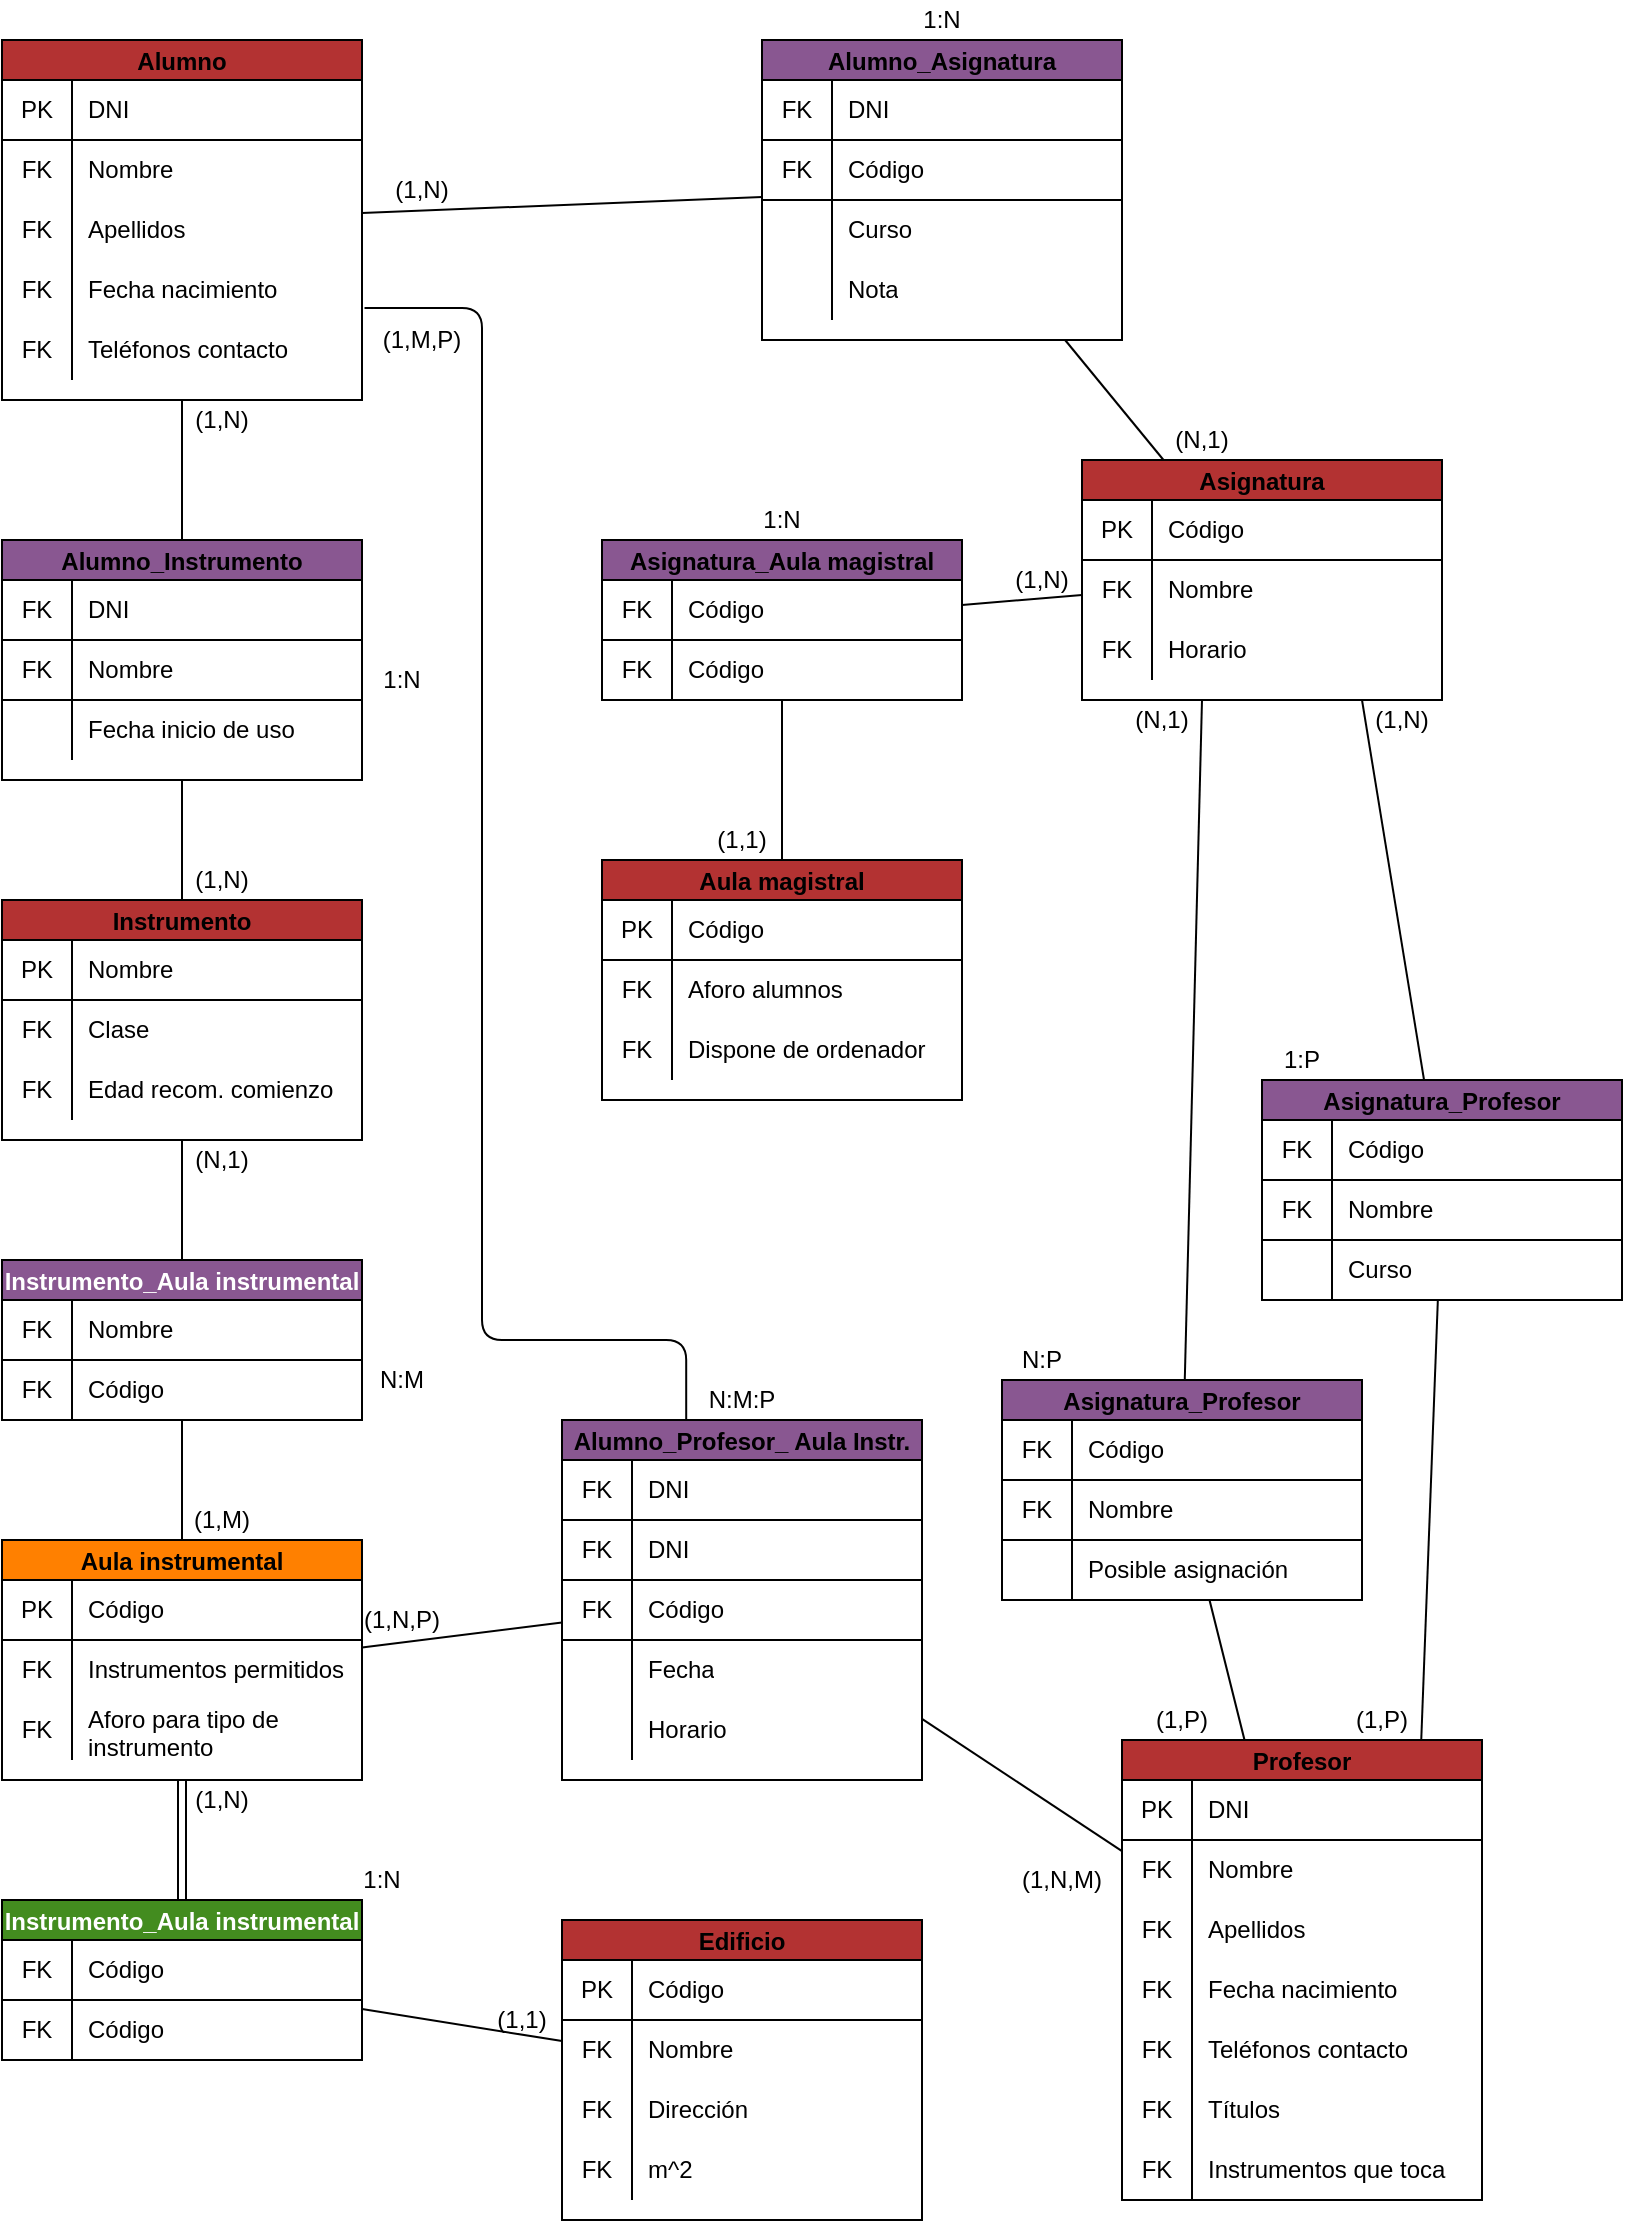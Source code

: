 <mxfile>
    <diagram id="nuVeQg0KmDJDZD1_KSru" name="Page-1">
        <mxGraphModel dx="730" dy="535" grid="1" gridSize="10" guides="1" tooltips="1" connect="1" arrows="1" fold="1" page="1" pageScale="1" pageWidth="827" pageHeight="1169" math="0" shadow="0">
            <root>
                <mxCell id="0"/>
                <mxCell id="1" parent="0"/>
                <mxCell id="231" value="" style="edgeStyle=none;html=1;entryX=0.5;entryY=0;entryDx=0;entryDy=0;endArrow=none;endFill=0;" edge="1" parent="1" source="190" target="211">
                    <mxGeometry relative="1" as="geometry"/>
                </mxCell>
                <mxCell id="471" style="edgeStyle=none;html=1;fontColor=#000000;endArrow=none;endFill=0;" edge="1" parent="1" source="190" target="458">
                    <mxGeometry relative="1" as="geometry"/>
                </mxCell>
                <mxCell id="190" value="Alumno" style="shape=table;startSize=20;container=1;collapsible=0;childLayout=tableLayout;fixedRows=1;rowLines=0;fontStyle=1;align=center;pointerEvents=1;fillColor=#B33232;" vertex="1" parent="1">
                    <mxGeometry x="10" y="30" width="180" height="180" as="geometry"/>
                </mxCell>
                <mxCell id="191" value="" style="shape=partialRectangle;html=1;whiteSpace=wrap;collapsible=0;dropTarget=0;pointerEvents=1;fillColor=none;top=0;left=0;bottom=1;right=0;points=[[0,0.5],[1,0.5]];portConstraint=eastwest;" vertex="1" parent="190">
                    <mxGeometry y="20" width="180" height="30" as="geometry"/>
                </mxCell>
                <mxCell id="192" value="PK" style="shape=partialRectangle;html=1;whiteSpace=wrap;connectable=0;fillColor=none;top=0;left=0;bottom=0;right=0;overflow=hidden;pointerEvents=1;" vertex="1" parent="191">
                    <mxGeometry width="35" height="30" as="geometry"/>
                </mxCell>
                <mxCell id="193" value="&lt;span style=&quot;text-align: center&quot;&gt;DNI&lt;/span&gt;" style="shape=partialRectangle;html=1;whiteSpace=wrap;connectable=0;fillColor=none;top=0;left=0;bottom=0;right=0;align=left;spacingLeft=6;overflow=hidden;pointerEvents=1;" vertex="1" parent="191">
                    <mxGeometry x="35" width="145" height="30" as="geometry"/>
                </mxCell>
                <mxCell id="194" value="" style="shape=partialRectangle;html=1;whiteSpace=wrap;collapsible=0;dropTarget=0;pointerEvents=1;fillColor=none;top=0;left=0;bottom=0;right=0;points=[[0,0.5],[1,0.5]];portConstraint=eastwest;" vertex="1" parent="190">
                    <mxGeometry y="50" width="180" height="30" as="geometry"/>
                </mxCell>
                <mxCell id="195" value="FK" style="shape=partialRectangle;html=1;whiteSpace=wrap;connectable=0;fillColor=none;top=0;left=0;bottom=0;right=0;overflow=hidden;pointerEvents=1;" vertex="1" parent="194">
                    <mxGeometry width="35" height="30" as="geometry"/>
                </mxCell>
                <mxCell id="196" value="&lt;span style=&quot;text-align: center&quot;&gt;Nombre&lt;/span&gt;" style="shape=partialRectangle;html=1;whiteSpace=wrap;connectable=0;fillColor=none;top=0;left=0;bottom=0;right=0;align=left;spacingLeft=6;overflow=hidden;pointerEvents=1;" vertex="1" parent="194">
                    <mxGeometry x="35" width="145" height="30" as="geometry"/>
                </mxCell>
                <mxCell id="202" style="shape=partialRectangle;html=1;whiteSpace=wrap;collapsible=0;dropTarget=0;pointerEvents=1;fillColor=none;top=0;left=0;bottom=0;right=0;points=[[0,0.5],[1,0.5]];portConstraint=eastwest;" vertex="1" parent="190">
                    <mxGeometry y="80" width="180" height="30" as="geometry"/>
                </mxCell>
                <mxCell id="203" value="&lt;span&gt;FK&lt;/span&gt;" style="shape=partialRectangle;html=1;whiteSpace=wrap;connectable=0;fillColor=none;top=0;left=0;bottom=0;right=0;overflow=hidden;pointerEvents=1;" vertex="1" parent="202">
                    <mxGeometry width="35" height="30" as="geometry"/>
                </mxCell>
                <mxCell id="204" value="&lt;span style=&quot;text-align: center&quot;&gt;Apellidos&lt;/span&gt;" style="shape=partialRectangle;html=1;whiteSpace=wrap;connectable=0;fillColor=none;top=0;left=0;bottom=0;right=0;align=left;spacingLeft=6;overflow=hidden;pointerEvents=1;" vertex="1" parent="202">
                    <mxGeometry x="35" width="145" height="30" as="geometry"/>
                </mxCell>
                <mxCell id="205" style="shape=partialRectangle;html=1;whiteSpace=wrap;collapsible=0;dropTarget=0;pointerEvents=1;fillColor=none;top=0;left=0;bottom=0;right=0;points=[[0,0.5],[1,0.5]];portConstraint=eastwest;" vertex="1" parent="190">
                    <mxGeometry y="110" width="180" height="30" as="geometry"/>
                </mxCell>
                <mxCell id="206" value="&lt;span&gt;FK&lt;/span&gt;" style="shape=partialRectangle;html=1;whiteSpace=wrap;connectable=0;fillColor=none;top=0;left=0;bottom=0;right=0;overflow=hidden;pointerEvents=1;" vertex="1" parent="205">
                    <mxGeometry width="35" height="30" as="geometry"/>
                </mxCell>
                <mxCell id="207" value="&lt;span style=&quot;text-align: center&quot;&gt;Fecha nacimiento&lt;/span&gt;" style="shape=partialRectangle;html=1;whiteSpace=wrap;connectable=0;fillColor=none;top=0;left=0;bottom=0;right=0;align=left;spacingLeft=6;overflow=hidden;pointerEvents=1;" vertex="1" parent="205">
                    <mxGeometry x="35" width="145" height="30" as="geometry"/>
                </mxCell>
                <mxCell id="208" style="shape=partialRectangle;html=1;whiteSpace=wrap;collapsible=0;dropTarget=0;pointerEvents=1;fillColor=none;top=0;left=0;bottom=0;right=0;points=[[0,0.5],[1,0.5]];portConstraint=eastwest;" vertex="1" parent="190">
                    <mxGeometry y="140" width="180" height="30" as="geometry"/>
                </mxCell>
                <mxCell id="209" value="FK" style="shape=partialRectangle;html=1;whiteSpace=wrap;connectable=0;fillColor=none;top=0;left=0;bottom=0;right=0;overflow=hidden;pointerEvents=1;" vertex="1" parent="208">
                    <mxGeometry width="35" height="30" as="geometry"/>
                </mxCell>
                <mxCell id="210" value="&lt;span style=&quot;text-align: center&quot;&gt;Teléfonos contacto&lt;/span&gt;" style="shape=partialRectangle;html=1;whiteSpace=wrap;connectable=0;fillColor=none;top=0;left=0;bottom=0;right=0;align=left;spacingLeft=6;overflow=hidden;pointerEvents=1;" vertex="1" parent="208">
                    <mxGeometry x="35" width="145" height="30" as="geometry"/>
                </mxCell>
                <mxCell id="251" value="" style="edgeStyle=none;html=1;endArrow=none;endFill=0;entryX=0.5;entryY=0;entryDx=0;entryDy=0;" edge="1" parent="1" source="211" target="235">
                    <mxGeometry relative="1" as="geometry"/>
                </mxCell>
                <mxCell id="211" value="Alumno_Instrumento" style="shape=table;startSize=20;container=1;collapsible=0;childLayout=tableLayout;fixedRows=1;rowLines=0;fontStyle=1;align=center;pointerEvents=1;fillColor=#895791;" vertex="1" parent="1">
                    <mxGeometry x="10" y="280" width="180" height="120" as="geometry"/>
                </mxCell>
                <mxCell id="212" value="" style="shape=partialRectangle;html=1;whiteSpace=wrap;collapsible=0;dropTarget=0;pointerEvents=1;fillColor=none;top=0;left=0;bottom=1;right=0;points=[[0,0.5],[1,0.5]];portConstraint=eastwest;" vertex="1" parent="211">
                    <mxGeometry y="20" width="180" height="30" as="geometry"/>
                </mxCell>
                <mxCell id="213" value="FK" style="shape=partialRectangle;html=1;whiteSpace=wrap;connectable=0;fillColor=none;top=0;left=0;bottom=0;right=0;overflow=hidden;pointerEvents=1;" vertex="1" parent="212">
                    <mxGeometry width="35" height="30" as="geometry"/>
                </mxCell>
                <mxCell id="214" value="&lt;span style=&quot;text-align: center&quot;&gt;DNI&lt;/span&gt;" style="shape=partialRectangle;html=1;whiteSpace=wrap;connectable=0;fillColor=none;top=0;left=0;bottom=0;right=0;align=left;spacingLeft=6;overflow=hidden;pointerEvents=1;" vertex="1" parent="212">
                    <mxGeometry x="35" width="145" height="30" as="geometry"/>
                </mxCell>
                <mxCell id="227" style="shape=partialRectangle;html=1;whiteSpace=wrap;collapsible=0;dropTarget=0;pointerEvents=1;fillColor=none;top=0;left=0;bottom=1;right=0;points=[[0,0.5],[1,0.5]];portConstraint=eastwest;" vertex="1" parent="211">
                    <mxGeometry y="50" width="180" height="30" as="geometry"/>
                </mxCell>
                <mxCell id="228" value="&lt;span&gt;FK&lt;/span&gt;" style="shape=partialRectangle;html=1;whiteSpace=wrap;connectable=0;fillColor=none;top=0;left=0;bottom=0;right=0;overflow=hidden;pointerEvents=1;" vertex="1" parent="227">
                    <mxGeometry width="35" height="30" as="geometry"/>
                </mxCell>
                <mxCell id="229" value="&lt;span style=&quot;text-align: center&quot;&gt;Nombre&lt;/span&gt;" style="shape=partialRectangle;html=1;whiteSpace=wrap;connectable=0;fillColor=none;top=0;left=0;bottom=0;right=0;align=left;spacingLeft=6;overflow=hidden;pointerEvents=1;" vertex="1" parent="227">
                    <mxGeometry x="35" width="145" height="30" as="geometry"/>
                </mxCell>
                <mxCell id="218" style="shape=partialRectangle;html=1;whiteSpace=wrap;collapsible=0;dropTarget=0;pointerEvents=1;fillColor=none;top=0;left=0;bottom=0;right=0;points=[[0,0.5],[1,0.5]];portConstraint=eastwest;" vertex="1" parent="211">
                    <mxGeometry y="80" width="180" height="30" as="geometry"/>
                </mxCell>
                <mxCell id="219" value="" style="shape=partialRectangle;html=1;whiteSpace=wrap;connectable=0;fillColor=none;top=0;left=0;bottom=0;right=0;overflow=hidden;pointerEvents=1;" vertex="1" parent="218">
                    <mxGeometry width="35" height="30" as="geometry"/>
                </mxCell>
                <mxCell id="220" value="&lt;span style=&quot;text-align: center&quot;&gt;Fecha inicio de uso&lt;/span&gt;" style="shape=partialRectangle;html=1;whiteSpace=wrap;connectable=0;fillColor=none;top=0;left=0;bottom=0;right=0;align=left;spacingLeft=6;overflow=hidden;pointerEvents=1;" vertex="1" parent="218">
                    <mxGeometry x="35" width="145" height="30" as="geometry"/>
                </mxCell>
                <mxCell id="232" value="(1,N)" style="text;html=1;strokeColor=none;fillColor=none;align=center;verticalAlign=middle;whiteSpace=wrap;rounded=0;" vertex="1" parent="1">
                    <mxGeometry x="100" y="210" width="40" height="20" as="geometry"/>
                </mxCell>
                <mxCell id="233" value="(1,N)" style="text;html=1;strokeColor=none;fillColor=none;align=center;verticalAlign=middle;whiteSpace=wrap;rounded=0;" vertex="1" parent="1">
                    <mxGeometry x="100" y="440" width="40" height="20" as="geometry"/>
                </mxCell>
                <mxCell id="234" value="1:N" style="text;html=1;strokeColor=none;fillColor=none;align=center;verticalAlign=middle;whiteSpace=wrap;rounded=0;" vertex="1" parent="1">
                    <mxGeometry x="190" y="340" width="40" height="20" as="geometry"/>
                </mxCell>
                <mxCell id="286" value="" style="edgeStyle=none;html=1;endArrow=none;endFill=0;entryX=0.5;entryY=0;entryDx=0;entryDy=0;" edge="1" parent="1" source="235" target="276">
                    <mxGeometry relative="1" as="geometry"/>
                </mxCell>
                <mxCell id="235" value="Instrumento" style="shape=table;startSize=20;container=1;collapsible=0;childLayout=tableLayout;fixedRows=1;rowLines=0;fontStyle=1;align=center;pointerEvents=1;fillColor=#B33232;" vertex="1" parent="1">
                    <mxGeometry x="10" y="460" width="180" height="120" as="geometry"/>
                </mxCell>
                <mxCell id="236" value="" style="shape=partialRectangle;html=1;whiteSpace=wrap;collapsible=0;dropTarget=0;pointerEvents=1;fillColor=none;top=0;left=0;bottom=1;right=0;points=[[0,0.5],[1,0.5]];portConstraint=eastwest;" vertex="1" parent="235">
                    <mxGeometry y="20" width="180" height="30" as="geometry"/>
                </mxCell>
                <mxCell id="237" value="PK" style="shape=partialRectangle;html=1;whiteSpace=wrap;connectable=0;fillColor=none;top=0;left=0;bottom=0;right=0;overflow=hidden;pointerEvents=1;" vertex="1" parent="236">
                    <mxGeometry width="35" height="30" as="geometry"/>
                </mxCell>
                <mxCell id="238" value="&lt;span style=&quot;text-align: center&quot;&gt;Nombre&lt;/span&gt;" style="shape=partialRectangle;html=1;whiteSpace=wrap;connectable=0;fillColor=none;top=0;left=0;bottom=0;right=0;align=left;spacingLeft=6;overflow=hidden;pointerEvents=1;" vertex="1" parent="236">
                    <mxGeometry x="35" width="145" height="30" as="geometry"/>
                </mxCell>
                <mxCell id="239" value="" style="shape=partialRectangle;html=1;whiteSpace=wrap;collapsible=0;dropTarget=0;pointerEvents=1;fillColor=none;top=0;left=0;bottom=0;right=0;points=[[0,0.5],[1,0.5]];portConstraint=eastwest;" vertex="1" parent="235">
                    <mxGeometry y="50" width="180" height="30" as="geometry"/>
                </mxCell>
                <mxCell id="240" value="FK" style="shape=partialRectangle;html=1;whiteSpace=wrap;connectable=0;fillColor=none;top=0;left=0;bottom=0;right=0;overflow=hidden;pointerEvents=1;" vertex="1" parent="239">
                    <mxGeometry width="35" height="30" as="geometry"/>
                </mxCell>
                <mxCell id="241" value="&lt;span style=&quot;text-align: center&quot;&gt;Clase&lt;/span&gt;" style="shape=partialRectangle;html=1;whiteSpace=wrap;connectable=0;fillColor=none;top=0;left=0;bottom=0;right=0;align=left;spacingLeft=6;overflow=hidden;pointerEvents=1;" vertex="1" parent="239">
                    <mxGeometry x="35" width="145" height="30" as="geometry"/>
                </mxCell>
                <mxCell id="242" style="shape=partialRectangle;html=1;whiteSpace=wrap;collapsible=0;dropTarget=0;pointerEvents=1;fillColor=none;top=0;left=0;bottom=0;right=0;points=[[0,0.5],[1,0.5]];portConstraint=eastwest;" vertex="1" parent="235">
                    <mxGeometry y="80" width="180" height="30" as="geometry"/>
                </mxCell>
                <mxCell id="243" value="&lt;span&gt;FK&lt;/span&gt;" style="shape=partialRectangle;html=1;whiteSpace=wrap;connectable=0;fillColor=none;top=0;left=0;bottom=0;right=0;overflow=hidden;pointerEvents=1;" vertex="1" parent="242">
                    <mxGeometry width="35" height="30" as="geometry"/>
                </mxCell>
                <mxCell id="244" value="&lt;span style=&quot;text-align: center&quot;&gt;Edad recom. comienzo&lt;/span&gt;" style="shape=partialRectangle;html=1;whiteSpace=wrap;connectable=0;fillColor=none;top=0;left=0;bottom=0;right=0;align=left;spacingLeft=6;overflow=hidden;pointerEvents=1;" vertex="1" parent="242">
                    <mxGeometry x="35" width="145" height="30" as="geometry"/>
                </mxCell>
                <mxCell id="252" value="(N,1)" style="text;html=1;strokeColor=none;fillColor=none;align=center;verticalAlign=middle;whiteSpace=wrap;rounded=0;" vertex="1" parent="1">
                    <mxGeometry x="100" y="580" width="40" height="20" as="geometry"/>
                </mxCell>
                <mxCell id="254" value="(1,M)" style="text;html=1;strokeColor=none;fillColor=none;align=center;verticalAlign=middle;whiteSpace=wrap;rounded=0;" vertex="1" parent="1">
                    <mxGeometry x="100" y="760" width="40" height="20" as="geometry"/>
                </mxCell>
                <mxCell id="255" value="N:M" style="text;html=1;strokeColor=none;fillColor=none;align=center;verticalAlign=middle;whiteSpace=wrap;rounded=0;" vertex="1" parent="1">
                    <mxGeometry x="190" y="690" width="40" height="20" as="geometry"/>
                </mxCell>
                <mxCell id="288" value="" style="edgeStyle=none;html=1;endArrow=none;endFill=0;entryX=0.5;entryY=1;entryDx=0;entryDy=0;" edge="1" parent="1" source="256" target="276">
                    <mxGeometry relative="1" as="geometry"/>
                </mxCell>
                <mxCell id="305" style="edgeStyle=none;html=1;fontColor=#000000;endArrow=none;endFill=0;shape=link;" edge="1" parent="1" source="256" target="295">
                    <mxGeometry relative="1" as="geometry">
                        <mxPoint x="230" y="840" as="targetPoint"/>
                    </mxGeometry>
                </mxCell>
                <mxCell id="256" value="Aula instrumental" style="shape=table;startSize=20;container=1;collapsible=0;childLayout=tableLayout;fixedRows=1;rowLines=0;fontStyle=1;align=center;pointerEvents=1;spacing=2;fillColor=#FF8000;fontColor=#000000;" vertex="1" parent="1">
                    <mxGeometry x="10" y="780" width="180" height="120" as="geometry"/>
                </mxCell>
                <mxCell id="257" value="" style="shape=partialRectangle;html=1;whiteSpace=wrap;collapsible=0;dropTarget=0;pointerEvents=1;fillColor=none;top=0;left=0;bottom=1;right=0;points=[[0,0.5],[1,0.5]];portConstraint=eastwest;" vertex="1" parent="256">
                    <mxGeometry y="20" width="180" height="30" as="geometry"/>
                </mxCell>
                <mxCell id="258" value="PK" style="shape=partialRectangle;html=1;whiteSpace=wrap;connectable=0;fillColor=none;top=0;left=0;bottom=0;right=0;overflow=hidden;pointerEvents=1;" vertex="1" parent="257">
                    <mxGeometry width="35" height="30" as="geometry"/>
                </mxCell>
                <mxCell id="259" value="&lt;span style=&quot;text-align: center&quot;&gt;Código&lt;/span&gt;" style="shape=partialRectangle;html=1;whiteSpace=wrap;connectable=0;fillColor=none;top=0;left=0;bottom=0;right=0;align=left;spacingLeft=6;overflow=hidden;pointerEvents=1;" vertex="1" parent="257">
                    <mxGeometry x="35" width="145" height="30" as="geometry"/>
                </mxCell>
                <mxCell id="260" value="" style="shape=partialRectangle;html=1;whiteSpace=wrap;collapsible=0;dropTarget=0;pointerEvents=1;fillColor=none;top=0;left=0;bottom=0;right=0;points=[[0,0.5],[1,0.5]];portConstraint=eastwest;" vertex="1" parent="256">
                    <mxGeometry y="50" width="180" height="30" as="geometry"/>
                </mxCell>
                <mxCell id="261" value="FK" style="shape=partialRectangle;html=1;whiteSpace=wrap;connectable=0;fillColor=none;top=0;left=0;bottom=0;right=0;overflow=hidden;pointerEvents=1;" vertex="1" parent="260">
                    <mxGeometry width="35" height="30" as="geometry"/>
                </mxCell>
                <mxCell id="262" value="&lt;span style=&quot;text-align: center&quot;&gt;Instrumentos permitidos&lt;/span&gt;" style="shape=partialRectangle;html=1;whiteSpace=wrap;connectable=0;fillColor=none;top=0;left=0;bottom=0;right=0;align=left;spacingLeft=6;overflow=hidden;pointerEvents=1;" vertex="1" parent="260">
                    <mxGeometry x="35" width="145" height="30" as="geometry"/>
                </mxCell>
                <mxCell id="263" style="shape=partialRectangle;html=1;whiteSpace=wrap;collapsible=0;dropTarget=0;pointerEvents=1;fillColor=none;top=0;left=0;bottom=0;right=0;points=[[0,0.5],[1,0.5]];portConstraint=eastwest;" vertex="1" parent="256">
                    <mxGeometry y="80" width="180" height="30" as="geometry"/>
                </mxCell>
                <mxCell id="264" value="&lt;span&gt;FK&lt;/span&gt;" style="shape=partialRectangle;html=1;whiteSpace=wrap;connectable=0;fillColor=none;top=0;left=0;bottom=0;right=0;overflow=hidden;pointerEvents=1;" vertex="1" parent="263">
                    <mxGeometry width="35" height="30" as="geometry"/>
                </mxCell>
                <mxCell id="265" value="&lt;span style=&quot;text-align: center&quot;&gt;Aforo para tipo de instrumento&lt;/span&gt;" style="shape=partialRectangle;html=1;whiteSpace=wrap;connectable=0;fillColor=none;top=0;left=0;bottom=0;right=0;align=left;spacingLeft=6;overflow=hidden;pointerEvents=1;" vertex="1" parent="263">
                    <mxGeometry x="35" width="145" height="30" as="geometry"/>
                </mxCell>
                <mxCell id="276" value="Instrumento_Aula instrumental" style="shape=table;startSize=20;container=1;collapsible=0;childLayout=tableLayout;fixedRows=1;rowLines=0;fontStyle=1;align=center;pointerEvents=1;fontColor=#ffffff;fillColor=#895791;" vertex="1" parent="1">
                    <mxGeometry x="10" y="640" width="180" height="80" as="geometry"/>
                </mxCell>
                <mxCell id="277" value="" style="shape=partialRectangle;html=1;whiteSpace=wrap;collapsible=0;dropTarget=0;pointerEvents=1;fillColor=none;top=0;left=0;bottom=1;right=0;points=[[0,0.5],[1,0.5]];portConstraint=eastwest;" vertex="1" parent="276">
                    <mxGeometry y="20" width="180" height="30" as="geometry"/>
                </mxCell>
                <mxCell id="278" value="FK" style="shape=partialRectangle;html=1;whiteSpace=wrap;connectable=0;fillColor=none;top=0;left=0;bottom=0;right=0;overflow=hidden;pointerEvents=1;" vertex="1" parent="277">
                    <mxGeometry width="35" height="30" as="geometry"/>
                </mxCell>
                <mxCell id="279" value="&lt;span style=&quot;text-align: center&quot;&gt;Nombre&lt;/span&gt;" style="shape=partialRectangle;html=1;whiteSpace=wrap;connectable=0;fillColor=none;top=0;left=0;bottom=0;right=0;align=left;spacingLeft=6;overflow=hidden;pointerEvents=1;" vertex="1" parent="277">
                    <mxGeometry x="35" width="145" height="30" as="geometry"/>
                </mxCell>
                <mxCell id="289" style="shape=partialRectangle;html=1;whiteSpace=wrap;collapsible=0;dropTarget=0;pointerEvents=1;fillColor=none;top=0;left=0;bottom=1;right=0;points=[[0,0.5],[1,0.5]];portConstraint=eastwest;" vertex="1" parent="276">
                    <mxGeometry y="50" width="180" height="30" as="geometry"/>
                </mxCell>
                <mxCell id="290" value="FK" style="shape=partialRectangle;html=1;whiteSpace=wrap;connectable=0;fillColor=none;top=0;left=0;bottom=0;right=0;overflow=hidden;pointerEvents=1;" vertex="1" parent="289">
                    <mxGeometry width="35" height="30" as="geometry"/>
                </mxCell>
                <mxCell id="291" value="&lt;span style=&quot;text-align: center&quot;&gt;Código&lt;/span&gt;" style="shape=partialRectangle;html=1;whiteSpace=wrap;connectable=0;fillColor=none;top=0;left=0;bottom=0;right=0;align=left;spacingLeft=6;overflow=hidden;pointerEvents=1;" vertex="1" parent="289">
                    <mxGeometry x="35" width="145" height="30" as="geometry"/>
                </mxCell>
                <mxCell id="338" value="" style="edgeStyle=none;html=1;fontColor=#000000;endArrow=none;endFill=0;" edge="1" parent="1" source="295" target="322">
                    <mxGeometry relative="1" as="geometry"/>
                </mxCell>
                <mxCell id="295" value="Instrumento_Aula instrumental" style="shape=table;startSize=20;container=1;collapsible=0;childLayout=tableLayout;fixedRows=1;rowLines=0;fontStyle=1;align=center;pointerEvents=1;fontColor=#ffffff;fillColor=#438C1F;" vertex="1" parent="1">
                    <mxGeometry x="10" y="960" width="180" height="80" as="geometry"/>
                </mxCell>
                <mxCell id="296" value="" style="shape=partialRectangle;html=1;whiteSpace=wrap;collapsible=0;dropTarget=0;pointerEvents=1;fillColor=none;top=0;left=0;bottom=1;right=0;points=[[0,0.5],[1,0.5]];portConstraint=eastwest;" vertex="1" parent="295">
                    <mxGeometry y="20" width="180" height="30" as="geometry"/>
                </mxCell>
                <mxCell id="297" value="FK" style="shape=partialRectangle;html=1;whiteSpace=wrap;connectable=0;fillColor=none;top=0;left=0;bottom=0;right=0;overflow=hidden;pointerEvents=1;" vertex="1" parent="296">
                    <mxGeometry width="35" height="30" as="geometry"/>
                </mxCell>
                <mxCell id="298" value="&lt;span style=&quot;text-align: center&quot;&gt;Código&lt;/span&gt;" style="shape=partialRectangle;html=1;whiteSpace=wrap;connectable=0;fillColor=none;top=0;left=0;bottom=0;right=0;align=left;spacingLeft=6;overflow=hidden;pointerEvents=1;" vertex="1" parent="296">
                    <mxGeometry x="35" width="145" height="30" as="geometry"/>
                </mxCell>
                <mxCell id="299" style="shape=partialRectangle;html=1;whiteSpace=wrap;collapsible=0;dropTarget=0;pointerEvents=1;fillColor=none;top=0;left=0;bottom=1;right=0;points=[[0,0.5],[1,0.5]];portConstraint=eastwest;" vertex="1" parent="295">
                    <mxGeometry y="50" width="180" height="30" as="geometry"/>
                </mxCell>
                <mxCell id="300" value="FK" style="shape=partialRectangle;html=1;whiteSpace=wrap;connectable=0;fillColor=none;top=0;left=0;bottom=0;right=0;overflow=hidden;pointerEvents=1;" vertex="1" parent="299">
                    <mxGeometry width="35" height="30" as="geometry"/>
                </mxCell>
                <mxCell id="301" value="&lt;span style=&quot;text-align: center&quot;&gt;Código&lt;/span&gt;" style="shape=partialRectangle;html=1;whiteSpace=wrap;connectable=0;fillColor=none;top=0;left=0;bottom=0;right=0;align=left;spacingLeft=6;overflow=hidden;pointerEvents=1;" vertex="1" parent="299">
                    <mxGeometry x="35" width="145" height="30" as="geometry"/>
                </mxCell>
                <mxCell id="306" value="(1,N)" style="text;html=1;strokeColor=none;fillColor=none;align=center;verticalAlign=middle;whiteSpace=wrap;rounded=0;" vertex="1" parent="1">
                    <mxGeometry x="100" y="900" width="40" height="20" as="geometry"/>
                </mxCell>
                <mxCell id="307" value="1:N" style="text;html=1;strokeColor=none;fillColor=none;align=center;verticalAlign=middle;whiteSpace=wrap;rounded=0;" vertex="1" parent="1">
                    <mxGeometry x="180" y="940" width="40" height="20" as="geometry"/>
                </mxCell>
                <mxCell id="311" value="(1,1)" style="text;html=1;strokeColor=none;fillColor=none;align=center;verticalAlign=middle;whiteSpace=wrap;rounded=0;" vertex="1" parent="1">
                    <mxGeometry x="250" y="1010" width="40" height="20" as="geometry"/>
                </mxCell>
                <mxCell id="322" value="Edificio" style="shape=table;startSize=20;container=1;collapsible=0;childLayout=tableLayout;fixedRows=1;rowLines=0;fontStyle=1;align=center;pointerEvents=1;fillColor=#B33232;" vertex="1" parent="1">
                    <mxGeometry x="290" y="970" width="180" height="150" as="geometry"/>
                </mxCell>
                <mxCell id="323" value="" style="shape=partialRectangle;html=1;whiteSpace=wrap;collapsible=0;dropTarget=0;pointerEvents=1;fillColor=none;top=0;left=0;bottom=1;right=0;points=[[0,0.5],[1,0.5]];portConstraint=eastwest;" vertex="1" parent="322">
                    <mxGeometry y="20" width="180" height="30" as="geometry"/>
                </mxCell>
                <mxCell id="324" value="PK" style="shape=partialRectangle;html=1;whiteSpace=wrap;connectable=0;fillColor=none;top=0;left=0;bottom=0;right=0;overflow=hidden;pointerEvents=1;" vertex="1" parent="323">
                    <mxGeometry width="35" height="30" as="geometry"/>
                </mxCell>
                <mxCell id="325" value="&lt;span style=&quot;text-align: center&quot;&gt;Código&lt;/span&gt;" style="shape=partialRectangle;html=1;whiteSpace=wrap;connectable=0;fillColor=none;top=0;left=0;bottom=0;right=0;align=left;spacingLeft=6;overflow=hidden;pointerEvents=1;" vertex="1" parent="323">
                    <mxGeometry x="35" width="145" height="30" as="geometry"/>
                </mxCell>
                <mxCell id="326" value="" style="shape=partialRectangle;html=1;whiteSpace=wrap;collapsible=0;dropTarget=0;pointerEvents=1;fillColor=none;top=0;left=0;bottom=0;right=0;points=[[0,0.5],[1,0.5]];portConstraint=eastwest;" vertex="1" parent="322">
                    <mxGeometry y="50" width="180" height="30" as="geometry"/>
                </mxCell>
                <mxCell id="327" value="FK" style="shape=partialRectangle;html=1;whiteSpace=wrap;connectable=0;fillColor=none;top=0;left=0;bottom=0;right=0;overflow=hidden;pointerEvents=1;" vertex="1" parent="326">
                    <mxGeometry width="35" height="30" as="geometry"/>
                </mxCell>
                <mxCell id="328" value="&lt;span style=&quot;text-align: center&quot;&gt;Nombre&lt;/span&gt;" style="shape=partialRectangle;html=1;whiteSpace=wrap;connectable=0;fillColor=none;top=0;left=0;bottom=0;right=0;align=left;spacingLeft=6;overflow=hidden;pointerEvents=1;" vertex="1" parent="326">
                    <mxGeometry x="35" width="145" height="30" as="geometry"/>
                </mxCell>
                <mxCell id="329" style="shape=partialRectangle;html=1;whiteSpace=wrap;collapsible=0;dropTarget=0;pointerEvents=1;fillColor=none;top=0;left=0;bottom=0;right=0;points=[[0,0.5],[1,0.5]];portConstraint=eastwest;" vertex="1" parent="322">
                    <mxGeometry y="80" width="180" height="30" as="geometry"/>
                </mxCell>
                <mxCell id="330" value="&lt;span&gt;FK&lt;/span&gt;" style="shape=partialRectangle;html=1;whiteSpace=wrap;connectable=0;fillColor=none;top=0;left=0;bottom=0;right=0;overflow=hidden;pointerEvents=1;" vertex="1" parent="329">
                    <mxGeometry width="35" height="30" as="geometry"/>
                </mxCell>
                <mxCell id="331" value="&lt;span style=&quot;text-align: center&quot;&gt;Dirección&lt;/span&gt;" style="shape=partialRectangle;html=1;whiteSpace=wrap;connectable=0;fillColor=none;top=0;left=0;bottom=0;right=0;align=left;spacingLeft=6;overflow=hidden;pointerEvents=1;" vertex="1" parent="329">
                    <mxGeometry x="35" width="145" height="30" as="geometry"/>
                </mxCell>
                <mxCell id="332" style="shape=partialRectangle;html=1;whiteSpace=wrap;collapsible=0;dropTarget=0;pointerEvents=1;fillColor=none;top=0;left=0;bottom=0;right=0;points=[[0,0.5],[1,0.5]];portConstraint=eastwest;" vertex="1" parent="322">
                    <mxGeometry y="110" width="180" height="30" as="geometry"/>
                </mxCell>
                <mxCell id="333" value="&lt;span&gt;FK&lt;/span&gt;" style="shape=partialRectangle;html=1;whiteSpace=wrap;connectable=0;fillColor=none;top=0;left=0;bottom=0;right=0;overflow=hidden;pointerEvents=1;" vertex="1" parent="332">
                    <mxGeometry width="35" height="30" as="geometry"/>
                </mxCell>
                <mxCell id="334" value="&lt;span style=&quot;text-align: center&quot;&gt;m^2&lt;/span&gt;" style="shape=partialRectangle;html=1;whiteSpace=wrap;connectable=0;fillColor=none;top=0;left=0;bottom=0;right=0;align=left;spacingLeft=6;overflow=hidden;pointerEvents=1;" vertex="1" parent="332">
                    <mxGeometry x="35" width="145" height="30" as="geometry"/>
                </mxCell>
                <mxCell id="357" style="edgeStyle=none;html=1;fontColor=#000000;endArrow=none;endFill=0;" edge="1" parent="1" source="260" target="361">
                    <mxGeometry relative="1" as="geometry">
                        <mxPoint x="290" y="845" as="targetPoint"/>
                    </mxGeometry>
                </mxCell>
                <mxCell id="358" value="(1,N,P)" style="text;html=1;strokeColor=none;fillColor=none;align=center;verticalAlign=middle;whiteSpace=wrap;rounded=0;" vertex="1" parent="1">
                    <mxGeometry x="190" y="810" width="40" height="20" as="geometry"/>
                </mxCell>
                <mxCell id="359" value="N:M:P" style="text;html=1;strokeColor=none;fillColor=none;align=center;verticalAlign=middle;whiteSpace=wrap;rounded=0;" vertex="1" parent="1">
                    <mxGeometry x="360" y="700" width="40" height="20" as="geometry"/>
                </mxCell>
                <mxCell id="399" style="edgeStyle=orthogonalEdgeStyle;html=1;fontColor=#000000;endArrow=none;endFill=0;exitX=0.345;exitY=0.002;exitDx=0;exitDy=0;exitPerimeter=0;entryX=1.007;entryY=0.801;entryDx=0;entryDy=0;entryPerimeter=0;" edge="1" parent="1" source="361" target="205">
                    <mxGeometry relative="1" as="geometry">
                        <mxPoint x="190" y="120" as="targetPoint"/>
                        <Array as="points">
                            <mxPoint x="352" y="680"/>
                            <mxPoint x="250" y="680"/>
                            <mxPoint x="250" y="164"/>
                        </Array>
                    </mxGeometry>
                </mxCell>
                <mxCell id="361" value="Alumno_Profesor_ Aula Instr." style="shape=table;startSize=20;container=1;collapsible=0;childLayout=tableLayout;fixedRows=1;rowLines=0;fontStyle=1;align=center;pointerEvents=1;fillColor=#895791;" vertex="1" parent="1">
                    <mxGeometry x="290" y="720" width="180" height="180" as="geometry"/>
                </mxCell>
                <mxCell id="362" value="" style="shape=partialRectangle;html=1;whiteSpace=wrap;collapsible=0;dropTarget=0;pointerEvents=1;fillColor=none;top=0;left=0;bottom=1;right=0;points=[[0,0.5],[1,0.5]];portConstraint=eastwest;" vertex="1" parent="361">
                    <mxGeometry y="20" width="180" height="30" as="geometry"/>
                </mxCell>
                <mxCell id="363" value="FK" style="shape=partialRectangle;html=1;whiteSpace=wrap;connectable=0;fillColor=none;top=0;left=0;bottom=0;right=0;overflow=hidden;pointerEvents=1;" vertex="1" parent="362">
                    <mxGeometry width="35" height="30" as="geometry"/>
                </mxCell>
                <mxCell id="364" value="&lt;span style=&quot;text-align: center&quot;&gt;DNI&lt;/span&gt;" style="shape=partialRectangle;html=1;whiteSpace=wrap;connectable=0;fillColor=none;top=0;left=0;bottom=0;right=0;align=left;spacingLeft=6;overflow=hidden;pointerEvents=1;" vertex="1" parent="362">
                    <mxGeometry x="35" width="145" height="30" as="geometry"/>
                </mxCell>
                <mxCell id="365" style="shape=partialRectangle;html=1;whiteSpace=wrap;collapsible=0;dropTarget=0;pointerEvents=1;fillColor=none;top=0;left=0;bottom=1;right=0;points=[[0,0.5],[1,0.5]];portConstraint=eastwest;" vertex="1" parent="361">
                    <mxGeometry y="50" width="180" height="30" as="geometry"/>
                </mxCell>
                <mxCell id="366" value="FK" style="shape=partialRectangle;html=1;whiteSpace=wrap;connectable=0;fillColor=none;top=0;left=0;bottom=0;right=0;overflow=hidden;pointerEvents=1;" vertex="1" parent="365">
                    <mxGeometry width="35" height="30" as="geometry"/>
                </mxCell>
                <mxCell id="367" value="&lt;div style=&quot;text-align: center&quot;&gt;&lt;span&gt;DNI&lt;/span&gt;&lt;/div&gt;" style="shape=partialRectangle;html=1;whiteSpace=wrap;connectable=0;fillColor=none;top=0;left=0;bottom=0;right=0;align=left;spacingLeft=6;overflow=hidden;pointerEvents=1;" vertex="1" parent="365">
                    <mxGeometry x="35" width="145" height="30" as="geometry"/>
                </mxCell>
                <mxCell id="374" style="shape=partialRectangle;html=1;whiteSpace=wrap;collapsible=0;dropTarget=0;pointerEvents=1;fillColor=none;top=0;left=0;bottom=1;right=0;points=[[0,0.5],[1,0.5]];portConstraint=eastwest;" vertex="1" parent="361">
                    <mxGeometry y="80" width="180" height="30" as="geometry"/>
                </mxCell>
                <mxCell id="375" value="FK" style="shape=partialRectangle;html=1;whiteSpace=wrap;connectable=0;fillColor=none;top=0;left=0;bottom=0;right=0;overflow=hidden;pointerEvents=1;" vertex="1" parent="374">
                    <mxGeometry width="35" height="30" as="geometry"/>
                </mxCell>
                <mxCell id="376" value="&lt;span style=&quot;text-align: center&quot;&gt;Código&lt;/span&gt;" style="shape=partialRectangle;html=1;whiteSpace=wrap;connectable=0;fillColor=none;top=0;left=0;bottom=0;right=0;align=left;spacingLeft=6;overflow=hidden;pointerEvents=1;" vertex="1" parent="374">
                    <mxGeometry x="35" width="145" height="30" as="geometry"/>
                </mxCell>
                <mxCell id="368" value="" style="shape=partialRectangle;html=1;whiteSpace=wrap;collapsible=0;dropTarget=0;pointerEvents=1;fillColor=none;top=0;left=0;bottom=0;right=0;points=[[0,0.5],[1,0.5]];portConstraint=eastwest;" vertex="1" parent="361">
                    <mxGeometry y="110" width="180" height="30" as="geometry"/>
                </mxCell>
                <mxCell id="369" value="" style="shape=partialRectangle;html=1;whiteSpace=wrap;connectable=0;fillColor=none;top=0;left=0;bottom=0;right=0;overflow=hidden;pointerEvents=1;" vertex="1" parent="368">
                    <mxGeometry width="35" height="30" as="geometry"/>
                </mxCell>
                <mxCell id="370" value="&lt;span style=&quot;text-align: center&quot;&gt;Fecha&lt;/span&gt;" style="shape=partialRectangle;html=1;whiteSpace=wrap;connectable=0;fillColor=none;top=0;left=0;bottom=0;right=0;align=left;spacingLeft=6;overflow=hidden;pointerEvents=1;" vertex="1" parent="368">
                    <mxGeometry x="35" width="145" height="30" as="geometry"/>
                </mxCell>
                <mxCell id="371" style="shape=partialRectangle;html=1;whiteSpace=wrap;collapsible=0;dropTarget=0;pointerEvents=1;fillColor=none;top=0;left=0;bottom=0;right=0;points=[[0,0.5],[1,0.5]];portConstraint=eastwest;" vertex="1" parent="361">
                    <mxGeometry y="140" width="180" height="30" as="geometry"/>
                </mxCell>
                <mxCell id="372" value="" style="shape=partialRectangle;html=1;whiteSpace=wrap;connectable=0;fillColor=none;top=0;left=0;bottom=0;right=0;overflow=hidden;pointerEvents=1;" vertex="1" parent="371">
                    <mxGeometry width="35" height="30" as="geometry"/>
                </mxCell>
                <mxCell id="373" value="&lt;span style=&quot;text-align: center&quot;&gt;Horario&lt;/span&gt;" style="shape=partialRectangle;html=1;whiteSpace=wrap;connectable=0;fillColor=none;top=0;left=0;bottom=0;right=0;align=left;spacingLeft=6;overflow=hidden;pointerEvents=1;" vertex="1" parent="371">
                    <mxGeometry x="35" width="145" height="30" as="geometry"/>
                </mxCell>
                <mxCell id="451" style="edgeStyle=none;html=1;fontColor=#000000;endArrow=none;endFill=0;exitX=0.831;exitY=0.005;exitDx=0;exitDy=0;exitPerimeter=0;" edge="1" parent="1" source="377" target="404">
                    <mxGeometry relative="1" as="geometry"/>
                </mxCell>
                <mxCell id="452" style="edgeStyle=none;html=1;fontColor=#000000;endArrow=none;endFill=0;" edge="1" parent="1" source="377" target="422">
                    <mxGeometry relative="1" as="geometry"/>
                </mxCell>
                <mxCell id="377" value="Profesor" style="shape=table;startSize=20;container=1;collapsible=0;childLayout=tableLayout;fixedRows=1;rowLines=0;fontStyle=1;align=center;pointerEvents=1;fillColor=#B33232;" vertex="1" parent="1">
                    <mxGeometry x="570" y="880" width="180" height="230" as="geometry"/>
                </mxCell>
                <mxCell id="378" value="" style="shape=partialRectangle;html=1;whiteSpace=wrap;collapsible=0;dropTarget=0;pointerEvents=1;fillColor=none;top=0;left=0;bottom=1;right=0;points=[[0,0.5],[1,0.5]];portConstraint=eastwest;" vertex="1" parent="377">
                    <mxGeometry y="20" width="180" height="30" as="geometry"/>
                </mxCell>
                <mxCell id="379" value="PK" style="shape=partialRectangle;html=1;whiteSpace=wrap;connectable=0;fillColor=none;top=0;left=0;bottom=0;right=0;overflow=hidden;pointerEvents=1;" vertex="1" parent="378">
                    <mxGeometry width="35" height="30" as="geometry"/>
                </mxCell>
                <mxCell id="380" value="&lt;span style=&quot;text-align: center&quot;&gt;DNI&lt;/span&gt;" style="shape=partialRectangle;html=1;whiteSpace=wrap;connectable=0;fillColor=none;top=0;left=0;bottom=0;right=0;align=left;spacingLeft=6;overflow=hidden;pointerEvents=1;" vertex="1" parent="378">
                    <mxGeometry x="35" width="145" height="30" as="geometry"/>
                </mxCell>
                <mxCell id="381" value="" style="shape=partialRectangle;html=1;whiteSpace=wrap;collapsible=0;dropTarget=0;pointerEvents=1;fillColor=none;top=0;left=0;bottom=0;right=0;points=[[0,0.5],[1,0.5]];portConstraint=eastwest;" vertex="1" parent="377">
                    <mxGeometry y="50" width="180" height="30" as="geometry"/>
                </mxCell>
                <mxCell id="382" value="FK" style="shape=partialRectangle;html=1;whiteSpace=wrap;connectable=0;fillColor=none;top=0;left=0;bottom=0;right=0;overflow=hidden;pointerEvents=1;" vertex="1" parent="381">
                    <mxGeometry width="35" height="30" as="geometry"/>
                </mxCell>
                <mxCell id="383" value="&lt;span style=&quot;text-align: center&quot;&gt;Nombre&lt;/span&gt;" style="shape=partialRectangle;html=1;whiteSpace=wrap;connectable=0;fillColor=none;top=0;left=0;bottom=0;right=0;align=left;spacingLeft=6;overflow=hidden;pointerEvents=1;" vertex="1" parent="381">
                    <mxGeometry x="35" width="145" height="30" as="geometry"/>
                </mxCell>
                <mxCell id="384" style="shape=partialRectangle;html=1;whiteSpace=wrap;collapsible=0;dropTarget=0;pointerEvents=1;fillColor=none;top=0;left=0;bottom=0;right=0;points=[[0,0.5],[1,0.5]];portConstraint=eastwest;" vertex="1" parent="377">
                    <mxGeometry y="80" width="180" height="30" as="geometry"/>
                </mxCell>
                <mxCell id="385" value="&lt;span&gt;FK&lt;/span&gt;" style="shape=partialRectangle;html=1;whiteSpace=wrap;connectable=0;fillColor=none;top=0;left=0;bottom=0;right=0;overflow=hidden;pointerEvents=1;" vertex="1" parent="384">
                    <mxGeometry width="35" height="30" as="geometry"/>
                </mxCell>
                <mxCell id="386" value="&lt;span style=&quot;text-align: center&quot;&gt;Apellidos&lt;/span&gt;" style="shape=partialRectangle;html=1;whiteSpace=wrap;connectable=0;fillColor=none;top=0;left=0;bottom=0;right=0;align=left;spacingLeft=6;overflow=hidden;pointerEvents=1;" vertex="1" parent="384">
                    <mxGeometry x="35" width="145" height="30" as="geometry"/>
                </mxCell>
                <mxCell id="387" style="shape=partialRectangle;html=1;whiteSpace=wrap;collapsible=0;dropTarget=0;pointerEvents=1;fillColor=none;top=0;left=0;bottom=0;right=0;points=[[0,0.5],[1,0.5]];portConstraint=eastwest;" vertex="1" parent="377">
                    <mxGeometry y="110" width="180" height="30" as="geometry"/>
                </mxCell>
                <mxCell id="388" value="&lt;span&gt;FK&lt;/span&gt;" style="shape=partialRectangle;html=1;whiteSpace=wrap;connectable=0;fillColor=none;top=0;left=0;bottom=0;right=0;overflow=hidden;pointerEvents=1;" vertex="1" parent="387">
                    <mxGeometry width="35" height="30" as="geometry"/>
                </mxCell>
                <mxCell id="389" value="&lt;span style=&quot;text-align: center&quot;&gt;Fecha nacimiento&lt;/span&gt;" style="shape=partialRectangle;html=1;whiteSpace=wrap;connectable=0;fillColor=none;top=0;left=0;bottom=0;right=0;align=left;spacingLeft=6;overflow=hidden;pointerEvents=1;" vertex="1" parent="387">
                    <mxGeometry x="35" width="145" height="30" as="geometry"/>
                </mxCell>
                <mxCell id="390" style="shape=partialRectangle;html=1;whiteSpace=wrap;collapsible=0;dropTarget=0;pointerEvents=1;fillColor=none;top=0;left=0;bottom=0;right=0;points=[[0,0.5],[1,0.5]];portConstraint=eastwest;" vertex="1" parent="377">
                    <mxGeometry y="140" width="180" height="30" as="geometry"/>
                </mxCell>
                <mxCell id="391" value="FK" style="shape=partialRectangle;html=1;whiteSpace=wrap;connectable=0;fillColor=none;top=0;left=0;bottom=0;right=0;overflow=hidden;pointerEvents=1;" vertex="1" parent="390">
                    <mxGeometry width="35" height="30" as="geometry"/>
                </mxCell>
                <mxCell id="392" value="&lt;span style=&quot;text-align: center&quot;&gt;Teléfonos contacto&lt;/span&gt;" style="shape=partialRectangle;html=1;whiteSpace=wrap;connectable=0;fillColor=none;top=0;left=0;bottom=0;right=0;align=left;spacingLeft=6;overflow=hidden;pointerEvents=1;" vertex="1" parent="390">
                    <mxGeometry x="35" width="145" height="30" as="geometry"/>
                </mxCell>
                <mxCell id="396" style="shape=partialRectangle;html=1;whiteSpace=wrap;collapsible=0;dropTarget=0;pointerEvents=1;fillColor=none;top=0;left=0;bottom=0;right=0;points=[[0,0.5],[1,0.5]];portConstraint=eastwest;" vertex="1" parent="377">
                    <mxGeometry y="170" width="180" height="30" as="geometry"/>
                </mxCell>
                <mxCell id="397" value="FK" style="shape=partialRectangle;html=1;whiteSpace=wrap;connectable=0;fillColor=none;top=0;left=0;bottom=0;right=0;overflow=hidden;pointerEvents=1;" vertex="1" parent="396">
                    <mxGeometry width="35" height="30" as="geometry"/>
                </mxCell>
                <mxCell id="398" value="&lt;span style=&quot;text-align: center&quot;&gt;Títulos&lt;/span&gt;" style="shape=partialRectangle;html=1;whiteSpace=wrap;connectable=0;fillColor=none;top=0;left=0;bottom=0;right=0;align=left;spacingLeft=6;overflow=hidden;pointerEvents=1;" vertex="1" parent="396">
                    <mxGeometry x="35" width="145" height="30" as="geometry"/>
                </mxCell>
                <mxCell id="393" style="shape=partialRectangle;html=1;whiteSpace=wrap;collapsible=0;dropTarget=0;pointerEvents=1;fillColor=none;top=0;left=0;bottom=0;right=0;points=[[0,0.5],[1,0.5]];portConstraint=eastwest;" vertex="1" parent="377">
                    <mxGeometry y="200" width="180" height="30" as="geometry"/>
                </mxCell>
                <mxCell id="394" value="&lt;span&gt;FK&lt;/span&gt;" style="shape=partialRectangle;html=1;whiteSpace=wrap;connectable=0;fillColor=none;top=0;left=0;bottom=0;right=0;overflow=hidden;pointerEvents=1;" vertex="1" parent="393">
                    <mxGeometry width="35" height="30" as="geometry"/>
                </mxCell>
                <mxCell id="395" value="&lt;span style=&quot;text-align: center&quot;&gt;Instrumentos que toca&lt;/span&gt;" style="shape=partialRectangle;html=1;whiteSpace=wrap;connectable=0;fillColor=none;top=0;left=0;bottom=0;right=0;align=left;spacingLeft=6;overflow=hidden;pointerEvents=1;" vertex="1" parent="393">
                    <mxGeometry x="35" width="145" height="30" as="geometry"/>
                </mxCell>
                <mxCell id="400" value="(1,M,P)" style="text;html=1;strokeColor=none;fillColor=none;align=center;verticalAlign=middle;whiteSpace=wrap;rounded=0;" vertex="1" parent="1">
                    <mxGeometry x="200" y="170" width="40" height="20" as="geometry"/>
                </mxCell>
                <mxCell id="401" value="(1,N,M)" style="text;html=1;strokeColor=none;fillColor=none;align=center;verticalAlign=middle;whiteSpace=wrap;rounded=0;" vertex="1" parent="1">
                    <mxGeometry x="520" y="940" width="40" height="20" as="geometry"/>
                </mxCell>
                <mxCell id="402" style="html=1;fontColor=#000000;endArrow=none;endFill=0;" edge="1" parent="1" source="361" target="377">
                    <mxGeometry relative="1" as="geometry"/>
                </mxCell>
                <mxCell id="454" style="edgeStyle=none;html=1;fontColor=#000000;endArrow=none;endFill=0;" edge="1" parent="1" source="404">
                    <mxGeometry relative="1" as="geometry">
                        <mxPoint x="690" y="360" as="targetPoint"/>
                    </mxGeometry>
                </mxCell>
                <mxCell id="404" value="Asignatura_Profesor" style="shape=table;startSize=20;container=1;collapsible=0;childLayout=tableLayout;fixedRows=1;rowLines=0;fontStyle=1;align=center;pointerEvents=1;fillColor=#895791;" vertex="1" parent="1">
                    <mxGeometry x="640" y="550" width="180" height="110" as="geometry"/>
                </mxCell>
                <mxCell id="405" value="" style="shape=partialRectangle;html=1;whiteSpace=wrap;collapsible=0;dropTarget=0;pointerEvents=1;fillColor=none;top=0;left=0;bottom=1;right=0;points=[[0,0.5],[1,0.5]];portConstraint=eastwest;" vertex="1" parent="404">
                    <mxGeometry y="20" width="180" height="30" as="geometry"/>
                </mxCell>
                <mxCell id="406" value="FK" style="shape=partialRectangle;html=1;whiteSpace=wrap;connectable=0;fillColor=none;top=0;left=0;bottom=0;right=0;overflow=hidden;pointerEvents=1;" vertex="1" parent="405">
                    <mxGeometry width="35" height="30" as="geometry"/>
                </mxCell>
                <mxCell id="407" value="&lt;span style=&quot;text-align: center&quot;&gt;Código&lt;/span&gt;" style="shape=partialRectangle;html=1;whiteSpace=wrap;connectable=0;fillColor=none;top=0;left=0;bottom=0;right=0;align=left;spacingLeft=6;overflow=hidden;pointerEvents=1;" vertex="1" parent="405">
                    <mxGeometry x="35" width="145" height="30" as="geometry"/>
                </mxCell>
                <mxCell id="408" style="shape=partialRectangle;html=1;whiteSpace=wrap;collapsible=0;dropTarget=0;pointerEvents=1;fillColor=none;top=0;left=0;bottom=1;right=0;points=[[0,0.5],[1,0.5]];portConstraint=eastwest;" vertex="1" parent="404">
                    <mxGeometry y="50" width="180" height="30" as="geometry"/>
                </mxCell>
                <mxCell id="409" value="&lt;span&gt;FK&lt;/span&gt;" style="shape=partialRectangle;html=1;whiteSpace=wrap;connectable=0;fillColor=none;top=0;left=0;bottom=0;right=0;overflow=hidden;pointerEvents=1;" vertex="1" parent="408">
                    <mxGeometry width="35" height="30" as="geometry"/>
                </mxCell>
                <mxCell id="410" value="&lt;span style=&quot;text-align: center&quot;&gt;Nombre&lt;/span&gt;" style="shape=partialRectangle;html=1;whiteSpace=wrap;connectable=0;fillColor=none;top=0;left=0;bottom=0;right=0;align=left;spacingLeft=6;overflow=hidden;pointerEvents=1;" vertex="1" parent="408">
                    <mxGeometry x="35" width="145" height="30" as="geometry"/>
                </mxCell>
                <mxCell id="411" value="" style="shape=partialRectangle;html=1;whiteSpace=wrap;collapsible=0;dropTarget=0;pointerEvents=1;fillColor=none;top=0;left=0;bottom=0;right=0;points=[[0,0.5],[1,0.5]];portConstraint=eastwest;" vertex="1" parent="404">
                    <mxGeometry y="80" width="180" height="30" as="geometry"/>
                </mxCell>
                <mxCell id="412" value="" style="shape=partialRectangle;html=1;whiteSpace=wrap;connectable=0;fillColor=none;top=0;left=0;bottom=0;right=0;overflow=hidden;pointerEvents=1;" vertex="1" parent="411">
                    <mxGeometry width="35" height="30" as="geometry"/>
                </mxCell>
                <mxCell id="413" value="&lt;span style=&quot;text-align: center&quot;&gt;Curso&lt;/span&gt;" style="shape=partialRectangle;html=1;whiteSpace=wrap;connectable=0;fillColor=none;top=0;left=0;bottom=0;right=0;align=left;spacingLeft=6;overflow=hidden;pointerEvents=1;" vertex="1" parent="411">
                    <mxGeometry x="35" width="145" height="30" as="geometry"/>
                </mxCell>
                <mxCell id="419" value="(1,P)" style="text;html=1;strokeColor=none;fillColor=none;align=center;verticalAlign=middle;whiteSpace=wrap;rounded=0;" vertex="1" parent="1">
                    <mxGeometry x="680" y="860" width="40" height="20" as="geometry"/>
                </mxCell>
                <mxCell id="420" value="(1,N)" style="text;html=1;strokeColor=none;fillColor=none;align=center;verticalAlign=middle;whiteSpace=wrap;rounded=0;" vertex="1" parent="1">
                    <mxGeometry x="690" y="360" width="40" height="20" as="geometry"/>
                </mxCell>
                <mxCell id="421" value="1:P" style="text;html=1;strokeColor=none;fillColor=none;align=center;verticalAlign=middle;whiteSpace=wrap;rounded=0;" vertex="1" parent="1">
                    <mxGeometry x="640" y="530" width="40" height="20" as="geometry"/>
                </mxCell>
                <mxCell id="456" style="edgeStyle=none;html=1;fontColor=#000000;endArrow=none;endFill=0;entryX=1;entryY=0;entryDx=0;entryDy=0;" edge="1" parent="1" source="422" target="457">
                    <mxGeometry relative="1" as="geometry">
                        <mxPoint x="605" y="360" as="targetPoint"/>
                    </mxGeometry>
                </mxCell>
                <mxCell id="422" value="Asignatura_Profesor" style="shape=table;startSize=20;container=1;collapsible=0;childLayout=tableLayout;fixedRows=1;rowLines=0;fontStyle=1;align=center;pointerEvents=1;fillColor=#895791;" vertex="1" parent="1">
                    <mxGeometry x="510" y="700" width="180" height="110" as="geometry"/>
                </mxCell>
                <mxCell id="423" value="" style="shape=partialRectangle;html=1;whiteSpace=wrap;collapsible=0;dropTarget=0;pointerEvents=1;fillColor=none;top=0;left=0;bottom=1;right=0;points=[[0,0.5],[1,0.5]];portConstraint=eastwest;" vertex="1" parent="422">
                    <mxGeometry y="20" width="180" height="30" as="geometry"/>
                </mxCell>
                <mxCell id="424" value="FK" style="shape=partialRectangle;html=1;whiteSpace=wrap;connectable=0;fillColor=none;top=0;left=0;bottom=0;right=0;overflow=hidden;pointerEvents=1;" vertex="1" parent="423">
                    <mxGeometry width="35" height="30" as="geometry"/>
                </mxCell>
                <mxCell id="425" value="&lt;span style=&quot;text-align: center&quot;&gt;Código&lt;/span&gt;" style="shape=partialRectangle;html=1;whiteSpace=wrap;connectable=0;fillColor=none;top=0;left=0;bottom=0;right=0;align=left;spacingLeft=6;overflow=hidden;pointerEvents=1;" vertex="1" parent="423">
                    <mxGeometry x="35" width="145" height="30" as="geometry"/>
                </mxCell>
                <mxCell id="426" style="shape=partialRectangle;html=1;whiteSpace=wrap;collapsible=0;dropTarget=0;pointerEvents=1;fillColor=none;top=0;left=0;bottom=1;right=0;points=[[0,0.5],[1,0.5]];portConstraint=eastwest;" vertex="1" parent="422">
                    <mxGeometry y="50" width="180" height="30" as="geometry"/>
                </mxCell>
                <mxCell id="427" value="&lt;span&gt;FK&lt;/span&gt;" style="shape=partialRectangle;html=1;whiteSpace=wrap;connectable=0;fillColor=none;top=0;left=0;bottom=0;right=0;overflow=hidden;pointerEvents=1;" vertex="1" parent="426">
                    <mxGeometry width="35" height="30" as="geometry"/>
                </mxCell>
                <mxCell id="428" value="&lt;span style=&quot;text-align: center&quot;&gt;Nombre&lt;/span&gt;" style="shape=partialRectangle;html=1;whiteSpace=wrap;connectable=0;fillColor=none;top=0;left=0;bottom=0;right=0;align=left;spacingLeft=6;overflow=hidden;pointerEvents=1;" vertex="1" parent="426">
                    <mxGeometry x="35" width="145" height="30" as="geometry"/>
                </mxCell>
                <mxCell id="429" value="" style="shape=partialRectangle;html=1;whiteSpace=wrap;collapsible=0;dropTarget=0;pointerEvents=1;fillColor=none;top=0;left=0;bottom=0;right=0;points=[[0,0.5],[1,0.5]];portConstraint=eastwest;" vertex="1" parent="422">
                    <mxGeometry y="80" width="180" height="30" as="geometry"/>
                </mxCell>
                <mxCell id="430" value="" style="shape=partialRectangle;html=1;whiteSpace=wrap;connectable=0;fillColor=none;top=0;left=0;bottom=0;right=0;overflow=hidden;pointerEvents=1;" vertex="1" parent="429">
                    <mxGeometry width="35" height="30" as="geometry"/>
                </mxCell>
                <mxCell id="431" value="&lt;span style=&quot;text-align: center&quot;&gt;Posible asignación&lt;/span&gt;" style="shape=partialRectangle;html=1;whiteSpace=wrap;connectable=0;fillColor=none;top=0;left=0;bottom=0;right=0;align=left;spacingLeft=6;overflow=hidden;pointerEvents=1;" vertex="1" parent="429">
                    <mxGeometry x="35" width="145" height="30" as="geometry"/>
                </mxCell>
                <mxCell id="472" style="edgeStyle=none;html=1;fontColor=#000000;endArrow=none;endFill=0;" edge="1" parent="1" source="432" target="458">
                    <mxGeometry relative="1" as="geometry"/>
                </mxCell>
                <mxCell id="506" style="edgeStyle=none;html=1;fontColor=#000000;endArrow=none;endFill=0;" edge="1" parent="1" source="432" target="476">
                    <mxGeometry relative="1" as="geometry"/>
                </mxCell>
                <mxCell id="432" value="Asignatura" style="shape=table;startSize=20;container=1;collapsible=0;childLayout=tableLayout;fixedRows=1;rowLines=0;fontStyle=1;align=center;pointerEvents=1;fillColor=#B33232;" vertex="1" parent="1">
                    <mxGeometry x="550" y="240" width="180" height="120" as="geometry"/>
                </mxCell>
                <mxCell id="433" value="" style="shape=partialRectangle;html=1;whiteSpace=wrap;collapsible=0;dropTarget=0;pointerEvents=1;fillColor=none;top=0;left=0;bottom=1;right=0;points=[[0,0.5],[1,0.5]];portConstraint=eastwest;" vertex="1" parent="432">
                    <mxGeometry y="20" width="180" height="30" as="geometry"/>
                </mxCell>
                <mxCell id="434" value="PK" style="shape=partialRectangle;html=1;whiteSpace=wrap;connectable=0;fillColor=none;top=0;left=0;bottom=0;right=0;overflow=hidden;pointerEvents=1;" vertex="1" parent="433">
                    <mxGeometry width="35" height="30" as="geometry"/>
                </mxCell>
                <mxCell id="435" value="&lt;span style=&quot;text-align: center&quot;&gt;Código&lt;/span&gt;" style="shape=partialRectangle;html=1;whiteSpace=wrap;connectable=0;fillColor=none;top=0;left=0;bottom=0;right=0;align=left;spacingLeft=6;overflow=hidden;pointerEvents=1;" vertex="1" parent="433">
                    <mxGeometry x="35" width="145" height="30" as="geometry"/>
                </mxCell>
                <mxCell id="436" value="" style="shape=partialRectangle;html=1;whiteSpace=wrap;collapsible=0;dropTarget=0;pointerEvents=1;fillColor=none;top=0;left=0;bottom=0;right=0;points=[[0,0.5],[1,0.5]];portConstraint=eastwest;" vertex="1" parent="432">
                    <mxGeometry y="50" width="180" height="30" as="geometry"/>
                </mxCell>
                <mxCell id="437" value="FK" style="shape=partialRectangle;html=1;whiteSpace=wrap;connectable=0;fillColor=none;top=0;left=0;bottom=0;right=0;overflow=hidden;pointerEvents=1;" vertex="1" parent="436">
                    <mxGeometry width="35" height="30" as="geometry"/>
                </mxCell>
                <mxCell id="438" value="&lt;span style=&quot;text-align: center&quot;&gt;Nombre&lt;/span&gt;" style="shape=partialRectangle;html=1;whiteSpace=wrap;connectable=0;fillColor=none;top=0;left=0;bottom=0;right=0;align=left;spacingLeft=6;overflow=hidden;pointerEvents=1;" vertex="1" parent="436">
                    <mxGeometry x="35" width="145" height="30" as="geometry"/>
                </mxCell>
                <mxCell id="439" style="shape=partialRectangle;html=1;whiteSpace=wrap;collapsible=0;dropTarget=0;pointerEvents=1;fillColor=none;top=0;left=0;bottom=0;right=0;points=[[0,0.5],[1,0.5]];portConstraint=eastwest;" vertex="1" parent="432">
                    <mxGeometry y="80" width="180" height="30" as="geometry"/>
                </mxCell>
                <mxCell id="440" value="&lt;span&gt;FK&lt;/span&gt;" style="shape=partialRectangle;html=1;whiteSpace=wrap;connectable=0;fillColor=none;top=0;left=0;bottom=0;right=0;overflow=hidden;pointerEvents=1;" vertex="1" parent="439">
                    <mxGeometry width="35" height="30" as="geometry"/>
                </mxCell>
                <mxCell id="441" value="&lt;span style=&quot;text-align: center&quot;&gt;Horario&lt;/span&gt;" style="shape=partialRectangle;html=1;whiteSpace=wrap;connectable=0;fillColor=none;top=0;left=0;bottom=0;right=0;align=left;spacingLeft=6;overflow=hidden;pointerEvents=1;" vertex="1" parent="439">
                    <mxGeometry x="35" width="145" height="30" as="geometry"/>
                </mxCell>
                <mxCell id="449" value="(1,P)" style="text;html=1;strokeColor=none;fillColor=none;align=center;verticalAlign=middle;whiteSpace=wrap;rounded=0;" vertex="1" parent="1">
                    <mxGeometry x="580" y="860" width="40" height="20" as="geometry"/>
                </mxCell>
                <mxCell id="453" value="N:P" style="text;html=1;strokeColor=none;fillColor=none;align=center;verticalAlign=middle;whiteSpace=wrap;rounded=0;" vertex="1" parent="1">
                    <mxGeometry x="510" y="680" width="40" height="20" as="geometry"/>
                </mxCell>
                <mxCell id="457" value="(N,1)" style="text;html=1;strokeColor=none;fillColor=none;align=center;verticalAlign=middle;whiteSpace=wrap;rounded=0;" vertex="1" parent="1">
                    <mxGeometry x="570" y="360" width="40" height="20" as="geometry"/>
                </mxCell>
                <mxCell id="458" value="Alumno_Asignatura" style="shape=table;startSize=20;container=1;collapsible=0;childLayout=tableLayout;fixedRows=1;rowLines=0;fontStyle=1;align=center;pointerEvents=1;fillColor=#895791;" vertex="1" parent="1">
                    <mxGeometry x="390" y="30" width="180" height="150" as="geometry"/>
                </mxCell>
                <mxCell id="459" value="" style="shape=partialRectangle;html=1;whiteSpace=wrap;collapsible=0;dropTarget=0;pointerEvents=1;fillColor=none;top=0;left=0;bottom=1;right=0;points=[[0,0.5],[1,0.5]];portConstraint=eastwest;" vertex="1" parent="458">
                    <mxGeometry y="20" width="180" height="30" as="geometry"/>
                </mxCell>
                <mxCell id="460" value="FK" style="shape=partialRectangle;html=1;whiteSpace=wrap;connectable=0;fillColor=none;top=0;left=0;bottom=0;right=0;overflow=hidden;pointerEvents=1;" vertex="1" parent="459">
                    <mxGeometry width="35" height="30" as="geometry"/>
                </mxCell>
                <mxCell id="461" value="&lt;span style=&quot;text-align: center&quot;&gt;DNI&lt;/span&gt;" style="shape=partialRectangle;html=1;whiteSpace=wrap;connectable=0;fillColor=none;top=0;left=0;bottom=0;right=0;align=left;spacingLeft=6;overflow=hidden;pointerEvents=1;" vertex="1" parent="459">
                    <mxGeometry x="35" width="145" height="30" as="geometry"/>
                </mxCell>
                <mxCell id="462" style="shape=partialRectangle;html=1;whiteSpace=wrap;collapsible=0;dropTarget=0;pointerEvents=1;fillColor=none;top=0;left=0;bottom=1;right=0;points=[[0,0.5],[1,0.5]];portConstraint=eastwest;" vertex="1" parent="458">
                    <mxGeometry y="50" width="180" height="30" as="geometry"/>
                </mxCell>
                <mxCell id="463" value="&lt;span&gt;FK&lt;/span&gt;" style="shape=partialRectangle;html=1;whiteSpace=wrap;connectable=0;fillColor=none;top=0;left=0;bottom=0;right=0;overflow=hidden;pointerEvents=1;" vertex="1" parent="462">
                    <mxGeometry width="35" height="30" as="geometry"/>
                </mxCell>
                <mxCell id="464" value="&lt;span style=&quot;text-align: center&quot;&gt;Código&lt;/span&gt;" style="shape=partialRectangle;html=1;whiteSpace=wrap;connectable=0;fillColor=none;top=0;left=0;bottom=0;right=0;align=left;spacingLeft=6;overflow=hidden;pointerEvents=1;" vertex="1" parent="462">
                    <mxGeometry x="35" width="145" height="30" as="geometry"/>
                </mxCell>
                <mxCell id="465" value="" style="shape=partialRectangle;html=1;whiteSpace=wrap;collapsible=0;dropTarget=0;pointerEvents=1;fillColor=none;top=0;left=0;bottom=0;right=0;points=[[0,0.5],[1,0.5]];portConstraint=eastwest;" vertex="1" parent="458">
                    <mxGeometry y="80" width="180" height="30" as="geometry"/>
                </mxCell>
                <mxCell id="466" value="" style="shape=partialRectangle;html=1;whiteSpace=wrap;connectable=0;fillColor=none;top=0;left=0;bottom=0;right=0;overflow=hidden;pointerEvents=1;" vertex="1" parent="465">
                    <mxGeometry width="35" height="30" as="geometry"/>
                </mxCell>
                <mxCell id="467" value="&lt;span style=&quot;text-align: center&quot;&gt;Curso&lt;/span&gt;" style="shape=partialRectangle;html=1;whiteSpace=wrap;connectable=0;fillColor=none;top=0;left=0;bottom=0;right=0;align=left;spacingLeft=6;overflow=hidden;pointerEvents=1;" vertex="1" parent="465">
                    <mxGeometry x="35" width="145" height="30" as="geometry"/>
                </mxCell>
                <mxCell id="468" style="shape=partialRectangle;html=1;whiteSpace=wrap;collapsible=0;dropTarget=0;pointerEvents=1;fillColor=none;top=0;left=0;bottom=0;right=0;points=[[0,0.5],[1,0.5]];portConstraint=eastwest;" vertex="1" parent="458">
                    <mxGeometry y="110" width="180" height="30" as="geometry"/>
                </mxCell>
                <mxCell id="469" value="" style="shape=partialRectangle;html=1;whiteSpace=wrap;connectable=0;fillColor=none;top=0;left=0;bottom=0;right=0;overflow=hidden;pointerEvents=1;" vertex="1" parent="468">
                    <mxGeometry width="35" height="30" as="geometry"/>
                </mxCell>
                <mxCell id="470" value="&lt;span style=&quot;text-align: center&quot;&gt;Nota&lt;/span&gt;" style="shape=partialRectangle;html=1;whiteSpace=wrap;connectable=0;fillColor=none;top=0;left=0;bottom=0;right=0;align=left;spacingLeft=6;overflow=hidden;pointerEvents=1;" vertex="1" parent="468">
                    <mxGeometry x="35" width="145" height="30" as="geometry"/>
                </mxCell>
                <mxCell id="473" value="(N,1)" style="text;html=1;strokeColor=none;fillColor=none;align=center;verticalAlign=middle;whiteSpace=wrap;rounded=0;" vertex="1" parent="1">
                    <mxGeometry x="590" y="220" width="40" height="20" as="geometry"/>
                </mxCell>
                <mxCell id="474" value="(1,N)" style="text;html=1;strokeColor=none;fillColor=none;align=center;verticalAlign=middle;whiteSpace=wrap;rounded=0;" vertex="1" parent="1">
                    <mxGeometry x="200" y="95" width="40" height="20" as="geometry"/>
                </mxCell>
                <mxCell id="475" value="1:N" style="text;html=1;strokeColor=none;fillColor=none;align=center;verticalAlign=middle;whiteSpace=wrap;rounded=0;" vertex="1" parent="1">
                    <mxGeometry x="460" y="10" width="40" height="20" as="geometry"/>
                </mxCell>
                <mxCell id="476" value="Asignatura_Aula magistral" style="shape=table;startSize=20;container=1;collapsible=0;childLayout=tableLayout;fixedRows=1;rowLines=0;fontStyle=1;align=center;pointerEvents=1;fillColor=#895791;" vertex="1" parent="1">
                    <mxGeometry x="310" y="280" width="180" height="80" as="geometry"/>
                </mxCell>
                <mxCell id="477" value="" style="shape=partialRectangle;html=1;whiteSpace=wrap;collapsible=0;dropTarget=0;pointerEvents=1;fillColor=none;top=0;left=0;bottom=1;right=0;points=[[0,0.5],[1,0.5]];portConstraint=eastwest;" vertex="1" parent="476">
                    <mxGeometry y="20" width="180" height="30" as="geometry"/>
                </mxCell>
                <mxCell id="478" value="FK" style="shape=partialRectangle;html=1;whiteSpace=wrap;connectable=0;fillColor=none;top=0;left=0;bottom=0;right=0;overflow=hidden;pointerEvents=1;" vertex="1" parent="477">
                    <mxGeometry width="35" height="30" as="geometry"/>
                </mxCell>
                <mxCell id="479" value="&lt;span style=&quot;text-align: center&quot;&gt;Código&lt;/span&gt;" style="shape=partialRectangle;html=1;whiteSpace=wrap;connectable=0;fillColor=none;top=0;left=0;bottom=0;right=0;align=left;spacingLeft=6;overflow=hidden;pointerEvents=1;" vertex="1" parent="477">
                    <mxGeometry x="35" width="145" height="30" as="geometry"/>
                </mxCell>
                <mxCell id="480" style="shape=partialRectangle;html=1;whiteSpace=wrap;collapsible=0;dropTarget=0;pointerEvents=1;fillColor=none;top=0;left=0;bottom=1;right=0;points=[[0,0.5],[1,0.5]];portConstraint=eastwest;" vertex="1" parent="476">
                    <mxGeometry y="50" width="180" height="30" as="geometry"/>
                </mxCell>
                <mxCell id="481" value="&lt;span&gt;FK&lt;/span&gt;" style="shape=partialRectangle;html=1;whiteSpace=wrap;connectable=0;fillColor=none;top=0;left=0;bottom=0;right=0;overflow=hidden;pointerEvents=1;" vertex="1" parent="480">
                    <mxGeometry width="35" height="30" as="geometry"/>
                </mxCell>
                <mxCell id="482" value="&lt;span style=&quot;text-align: center&quot;&gt;Código&lt;/span&gt;" style="shape=partialRectangle;html=1;whiteSpace=wrap;connectable=0;fillColor=none;top=0;left=0;bottom=0;right=0;align=left;spacingLeft=6;overflow=hidden;pointerEvents=1;" vertex="1" parent="480">
                    <mxGeometry x="35" width="145" height="30" as="geometry"/>
                </mxCell>
                <mxCell id="505" style="edgeStyle=none;html=1;fontColor=#000000;endArrow=none;endFill=0;" edge="1" parent="1" source="489" target="476">
                    <mxGeometry relative="1" as="geometry"/>
                </mxCell>
                <mxCell id="489" value="Aula magistral" style="shape=table;startSize=20;container=1;collapsible=0;childLayout=tableLayout;fixedRows=1;rowLines=0;fontStyle=1;align=center;pointerEvents=1;fillColor=#B33232;" vertex="1" parent="1">
                    <mxGeometry x="310" y="440" width="180" height="120" as="geometry"/>
                </mxCell>
                <mxCell id="490" value="" style="shape=partialRectangle;html=1;whiteSpace=wrap;collapsible=0;dropTarget=0;pointerEvents=1;fillColor=none;top=0;left=0;bottom=1;right=0;points=[[0,0.5],[1,0.5]];portConstraint=eastwest;" vertex="1" parent="489">
                    <mxGeometry y="20" width="180" height="30" as="geometry"/>
                </mxCell>
                <mxCell id="491" value="PK" style="shape=partialRectangle;html=1;whiteSpace=wrap;connectable=0;fillColor=none;top=0;left=0;bottom=0;right=0;overflow=hidden;pointerEvents=1;" vertex="1" parent="490">
                    <mxGeometry width="35" height="30" as="geometry"/>
                </mxCell>
                <mxCell id="492" value="&lt;span style=&quot;text-align: center&quot;&gt;Código&lt;/span&gt;" style="shape=partialRectangle;html=1;whiteSpace=wrap;connectable=0;fillColor=none;top=0;left=0;bottom=0;right=0;align=left;spacingLeft=6;overflow=hidden;pointerEvents=1;" vertex="1" parent="490">
                    <mxGeometry x="35" width="145" height="30" as="geometry"/>
                </mxCell>
                <mxCell id="493" value="" style="shape=partialRectangle;html=1;whiteSpace=wrap;collapsible=0;dropTarget=0;pointerEvents=1;fillColor=none;top=0;left=0;bottom=0;right=0;points=[[0,0.5],[1,0.5]];portConstraint=eastwest;" vertex="1" parent="489">
                    <mxGeometry y="50" width="180" height="30" as="geometry"/>
                </mxCell>
                <mxCell id="494" value="FK" style="shape=partialRectangle;html=1;whiteSpace=wrap;connectable=0;fillColor=none;top=0;left=0;bottom=0;right=0;overflow=hidden;pointerEvents=1;" vertex="1" parent="493">
                    <mxGeometry width="35" height="30" as="geometry"/>
                </mxCell>
                <mxCell id="495" value="&lt;span style=&quot;text-align: center&quot;&gt;Aforo alumnos&lt;/span&gt;" style="shape=partialRectangle;html=1;whiteSpace=wrap;connectable=0;fillColor=none;top=0;left=0;bottom=0;right=0;align=left;spacingLeft=6;overflow=hidden;pointerEvents=1;" vertex="1" parent="493">
                    <mxGeometry x="35" width="145" height="30" as="geometry"/>
                </mxCell>
                <mxCell id="496" style="shape=partialRectangle;html=1;whiteSpace=wrap;collapsible=0;dropTarget=0;pointerEvents=1;fillColor=none;top=0;left=0;bottom=0;right=0;points=[[0,0.5],[1,0.5]];portConstraint=eastwest;" vertex="1" parent="489">
                    <mxGeometry y="80" width="180" height="30" as="geometry"/>
                </mxCell>
                <mxCell id="497" value="&lt;span&gt;FK&lt;/span&gt;" style="shape=partialRectangle;html=1;whiteSpace=wrap;connectable=0;fillColor=none;top=0;left=0;bottom=0;right=0;overflow=hidden;pointerEvents=1;" vertex="1" parent="496">
                    <mxGeometry width="35" height="30" as="geometry"/>
                </mxCell>
                <mxCell id="498" value="&lt;span style=&quot;text-align: center&quot;&gt;Dispone de ordenador&lt;/span&gt;" style="shape=partialRectangle;html=1;whiteSpace=wrap;connectable=0;fillColor=none;top=0;left=0;bottom=0;right=0;align=left;spacingLeft=6;overflow=hidden;pointerEvents=1;" vertex="1" parent="496">
                    <mxGeometry x="35" width="145" height="30" as="geometry"/>
                </mxCell>
                <mxCell id="507" value="(1,N)" style="text;html=1;strokeColor=none;fillColor=none;align=center;verticalAlign=middle;whiteSpace=wrap;rounded=0;" vertex="1" parent="1">
                    <mxGeometry x="510" y="290" width="40" height="20" as="geometry"/>
                </mxCell>
                <mxCell id="508" value="(1,1)" style="text;html=1;strokeColor=none;fillColor=none;align=center;verticalAlign=middle;whiteSpace=wrap;rounded=0;" vertex="1" parent="1">
                    <mxGeometry x="360" y="420" width="40" height="20" as="geometry"/>
                </mxCell>
                <mxCell id="509" value="1:N" style="text;html=1;strokeColor=none;fillColor=none;align=center;verticalAlign=middle;whiteSpace=wrap;rounded=0;" vertex="1" parent="1">
                    <mxGeometry x="380" y="260" width="40" height="20" as="geometry"/>
                </mxCell>
            </root>
        </mxGraphModel>
    </diagram>
</mxfile>
